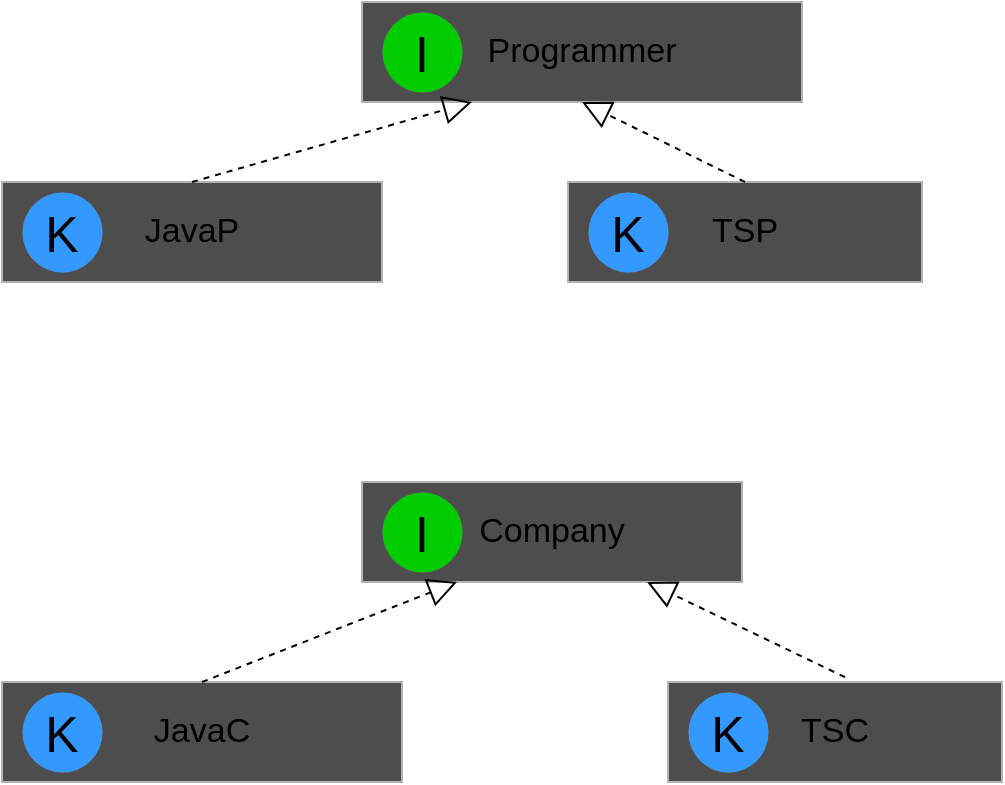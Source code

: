 <mxfile version="20.5.3" type="embed"><diagram id="QUittxUWSxO_YWIVfwuG" name="Page-1"><mxGraphModel dx="620" dy="563" grid="1" gridSize="10" guides="1" tooltips="1" connect="1" arrows="1" fold="1" page="1" pageScale="1" pageWidth="850" pageHeight="1100" math="0" shadow="0"><root><mxCell id="0"/><mxCell id="1" parent="0"/><mxCell id="2" value="&lt;font style=&quot;font-size: 17px;&quot;&gt;Programmer&lt;/font&gt;" style="rounded=0;whiteSpace=wrap;html=1;fillColor=#4D4D4D;align=center;strokeColor=#B3B3B3;" vertex="1" parent="1"><mxGeometry x="190" y="30" width="220" height="50" as="geometry"/></mxCell><mxCell id="3" value="I" style="ellipse;whiteSpace=wrap;html=1;aspect=fixed;strokeColor=#B3B3B3;strokeWidth=0;fontSize=25;fontColor=#000000;fillColor=#00CC00;" vertex="1" parent="1"><mxGeometry x="200" y="35" width="40" height="40" as="geometry"/></mxCell><mxCell id="4" value="&lt;font style=&quot;font-size: 17px;&quot;&gt;JavaP&lt;/font&gt;" style="rounded=0;whiteSpace=wrap;html=1;fillColor=#4D4D4D;align=center;strokeColor=#B3B3B3;" vertex="1" parent="1"><mxGeometry x="10" y="120" width="190" height="50" as="geometry"/></mxCell><mxCell id="5" value="K" style="ellipse;whiteSpace=wrap;html=1;aspect=fixed;strokeColor=#B3B3B3;strokeWidth=0;fontSize=25;fontColor=#000000;fillColor=#3399FF;" vertex="1" parent="1"><mxGeometry x="20" y="125" width="40" height="40" as="geometry"/></mxCell><mxCell id="6" value="&lt;font style=&quot;font-size: 17px;&quot;&gt;TSP&lt;/font&gt;" style="rounded=0;whiteSpace=wrap;html=1;fillColor=#4D4D4D;align=center;strokeColor=#B3B3B3;" vertex="1" parent="1"><mxGeometry x="293" y="120" width="177" height="50" as="geometry"/></mxCell><mxCell id="7" value="K" style="ellipse;whiteSpace=wrap;html=1;aspect=fixed;strokeColor=#B3B3B3;strokeWidth=0;fontSize=25;fontColor=#000000;fillColor=#3399FF;" vertex="1" parent="1"><mxGeometry x="303" y="125" width="40" height="40" as="geometry"/></mxCell><mxCell id="8" value="&lt;font style=&quot;font-size: 17px;&quot;&gt;Company&lt;/font&gt;" style="rounded=0;whiteSpace=wrap;html=1;fillColor=#4D4D4D;align=center;strokeColor=#B3B3B3;" vertex="1" parent="1"><mxGeometry x="190" y="270" width="190" height="50" as="geometry"/></mxCell><mxCell id="9" value="I" style="ellipse;whiteSpace=wrap;html=1;aspect=fixed;strokeColor=#B3B3B3;strokeWidth=0;fontSize=25;fontColor=#000000;fillColor=#00CC00;" vertex="1" parent="1"><mxGeometry x="200" y="275" width="40" height="40" as="geometry"/></mxCell><mxCell id="10" value="&lt;font style=&quot;font-size: 17px;&quot;&gt;JavaC&lt;/font&gt;" style="rounded=0;whiteSpace=wrap;html=1;fillColor=#4D4D4D;align=center;strokeColor=#B3B3B3;" vertex="1" parent="1"><mxGeometry x="10" y="370" width="200" height="50" as="geometry"/></mxCell><mxCell id="11" value="K" style="ellipse;whiteSpace=wrap;html=1;aspect=fixed;strokeColor=#B3B3B3;strokeWidth=0;fontSize=25;fontColor=#000000;fillColor=#3399FF;" vertex="1" parent="1"><mxGeometry x="20" y="375" width="40" height="40" as="geometry"/></mxCell><mxCell id="12" value="&lt;font style=&quot;font-size: 17px;&quot;&gt;TSC&lt;/font&gt;" style="rounded=0;whiteSpace=wrap;html=1;fillColor=#4D4D4D;align=center;strokeColor=#B3B3B3;" vertex="1" parent="1"><mxGeometry x="343" y="370" width="167" height="50" as="geometry"/></mxCell><mxCell id="13" value="K" style="ellipse;whiteSpace=wrap;html=1;aspect=fixed;strokeColor=#B3B3B3;strokeWidth=0;fontSize=25;fontColor=#000000;fillColor=#3399FF;" vertex="1" parent="1"><mxGeometry x="353" y="375" width="40" height="40" as="geometry"/></mxCell><mxCell id="14" value="" style="endArrow=block;dashed=1;endFill=0;endSize=12;html=1;rounded=0;entryX=0.25;entryY=1;entryDx=0;entryDy=0;exitX=0.5;exitY=0;exitDx=0;exitDy=0;" edge="1" parent="1" source="4" target="2"><mxGeometry width="160" relative="1" as="geometry"><mxPoint x="240" y="290" as="sourcePoint"/><mxPoint x="400" y="290" as="targetPoint"/></mxGeometry></mxCell><mxCell id="15" value="" style="endArrow=block;dashed=1;endFill=0;endSize=12;html=1;rounded=0;entryX=0.5;entryY=1;entryDx=0;entryDy=0;exitX=0.5;exitY=0;exitDx=0;exitDy=0;" edge="1" parent="1" source="6" target="2"><mxGeometry width="160" relative="1" as="geometry"><mxPoint x="240" y="290" as="sourcePoint"/><mxPoint x="400" y="290" as="targetPoint"/></mxGeometry></mxCell><mxCell id="16" value="" style="endArrow=block;dashed=1;endFill=0;endSize=12;html=1;rounded=0;entryX=0.25;entryY=1;entryDx=0;entryDy=0;exitX=0.5;exitY=0;exitDx=0;exitDy=0;" edge="1" parent="1" source="10" target="8"><mxGeometry width="160" relative="1" as="geometry"><mxPoint x="240" y="290" as="sourcePoint"/><mxPoint x="400" y="290" as="targetPoint"/></mxGeometry></mxCell><mxCell id="17" value="" style="endArrow=block;dashed=1;endFill=0;endSize=12;html=1;rounded=0;entryX=0.75;entryY=1;entryDx=0;entryDy=0;exitX=0.53;exitY=-0.048;exitDx=0;exitDy=0;exitPerimeter=0;" edge="1" parent="1" source="12" target="8"><mxGeometry width="160" relative="1" as="geometry"><mxPoint x="240" y="290" as="sourcePoint"/><mxPoint x="400" y="290" as="targetPoint"/></mxGeometry></mxCell></root></mxGraphModel></diagram></mxfile>